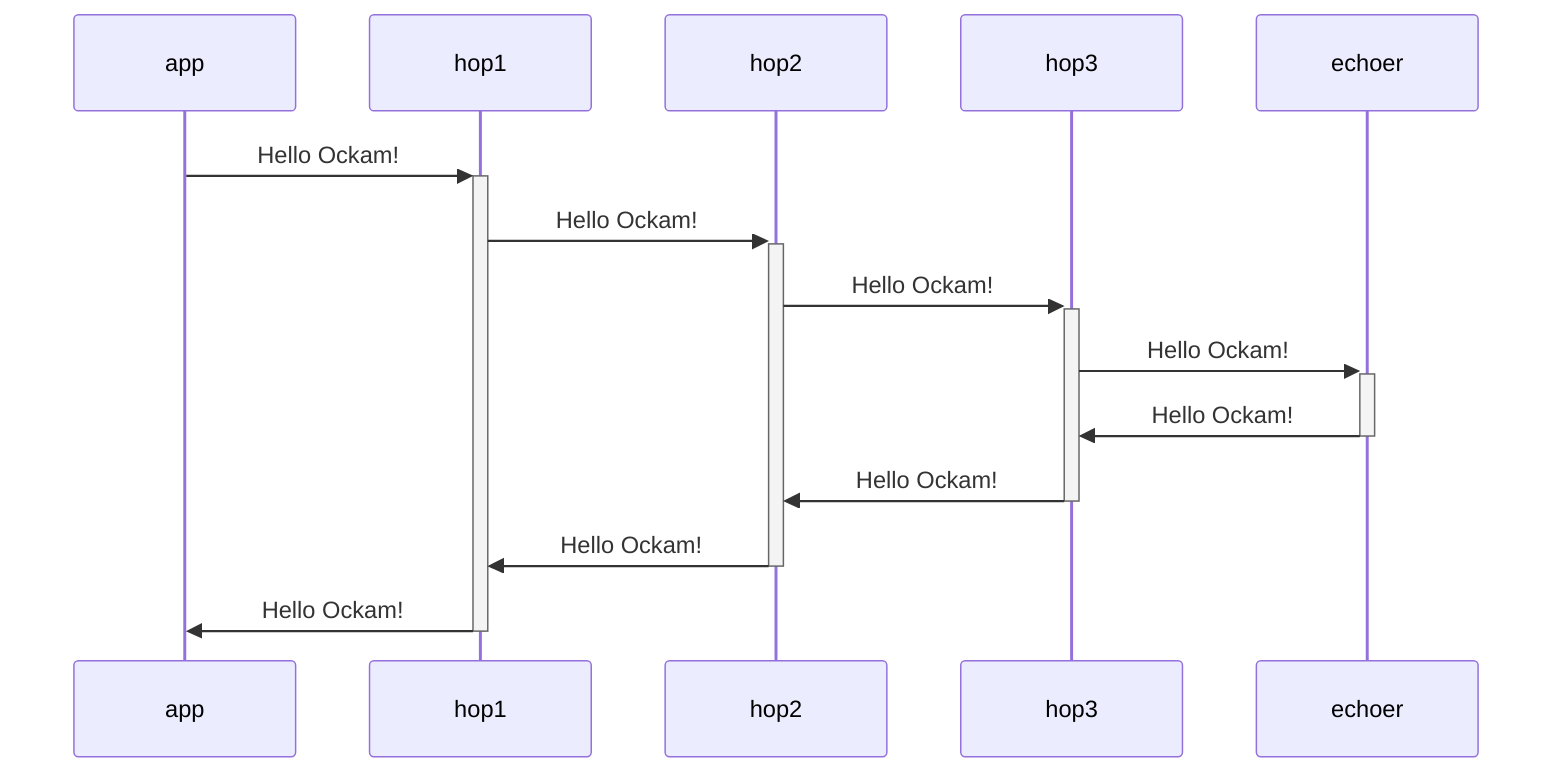 sequenceDiagram
  app->>+hop1: Hello Ockam!
  hop1->>+hop2: Hello Ockam!
  hop2->>+hop3: Hello Ockam!
  hop3->>+echoer: Hello Ockam!
  echoer->>-hop3: Hello Ockam!
  hop3->>-hop2: Hello Ockam!
  hop2->>-hop1: Hello Ockam!
  hop1->>-app: Hello Ockam!